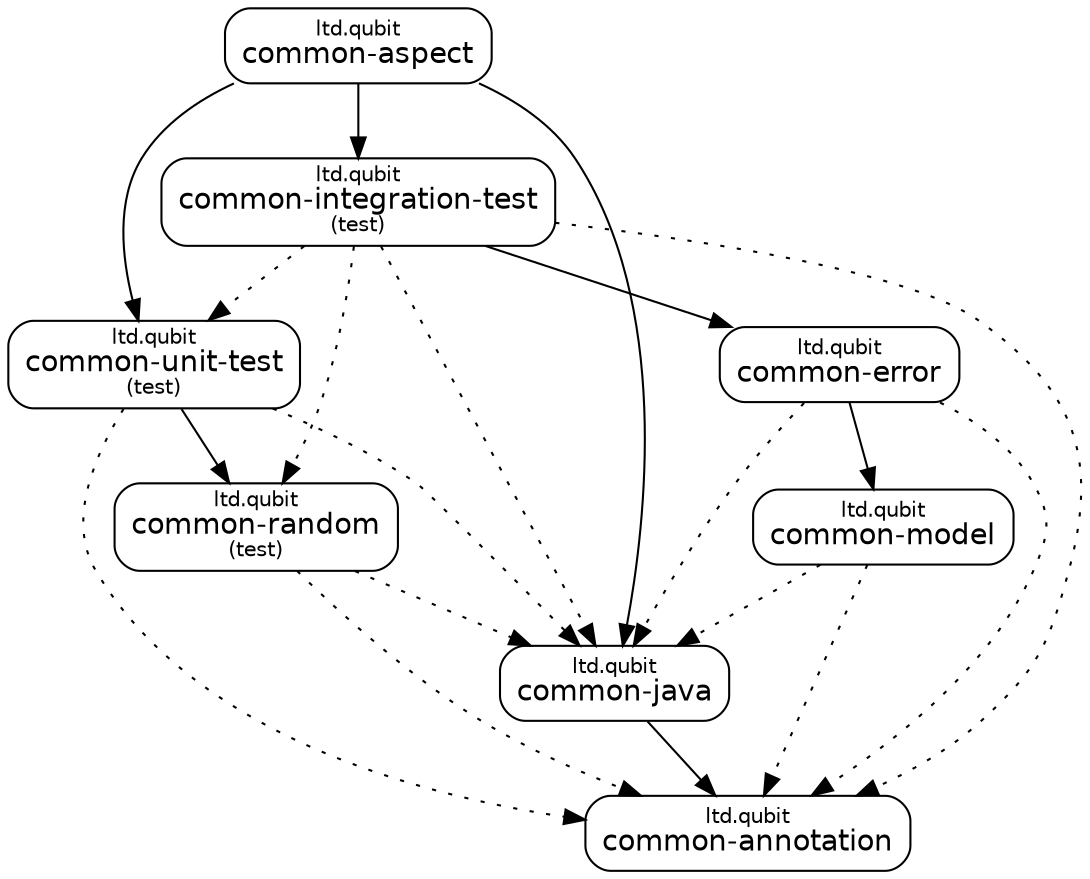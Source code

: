 digraph "common-aspect" {
  node [shape="box",style="rounded",fontname="Helvetica",fontsize="14"]
  edge [fontsize="10",fontname="Helvetica"]

  // Node Definitions:
  "ltd.qubit:common-java:jar"[label=<<font point-size="10">ltd.qubit</font><br/>common-java>]
  "ltd.qubit:common-annotation:jar"[label=<<font point-size="10">ltd.qubit</font><br/>common-annotation>]
  "ltd.qubit:common-aspect:jar"[label=<<font point-size="10">ltd.qubit</font><br/>common-aspect>]
  "ltd.qubit:common-unit-test:jar"[label=<<font point-size="10">ltd.qubit</font><br/>common-unit-test<font point-size="10"><br/>(test)</font>>]
  "ltd.qubit:common-random:jar"[label=<<font point-size="10">ltd.qubit</font><br/>common-random<font point-size="10"><br/>(test)</font>>]
  "ltd.qubit:common-integration-test:jar"[label=<<font point-size="10">ltd.qubit</font><br/>common-integration-test<font point-size="10"><br/>(test)</font>>]
  "ltd.qubit:common-error:jar"[label=<<font point-size="10">ltd.qubit</font><br/>common-error>]
  "ltd.qubit:common-model:jar"[label=<<font point-size="10">ltd.qubit</font><br/>common-model>]

  // Edge Definitions:
  "ltd.qubit:common-java:jar" -> "ltd.qubit:common-annotation:jar"
  "ltd.qubit:common-aspect:jar" -> "ltd.qubit:common-java:jar"
  "ltd.qubit:common-unit-test:jar" -> "ltd.qubit:common-annotation:jar"[style="dotted"]
  "ltd.qubit:common-unit-test:jar" -> "ltd.qubit:common-java:jar"[style="dotted"]
  "ltd.qubit:common-random:jar" -> "ltd.qubit:common-annotation:jar"[style="dotted"]
  "ltd.qubit:common-random:jar" -> "ltd.qubit:common-java:jar"[style="dotted"]
  "ltd.qubit:common-unit-test:jar" -> "ltd.qubit:common-random:jar"
  "ltd.qubit:common-aspect:jar" -> "ltd.qubit:common-unit-test:jar"
  "ltd.qubit:common-integration-test:jar" -> "ltd.qubit:common-annotation:jar"[style="dotted"]
  "ltd.qubit:common-integration-test:jar" -> "ltd.qubit:common-java:jar"[style="dotted"]
  "ltd.qubit:common-integration-test:jar" -> "ltd.qubit:common-random:jar"[style="dotted"]
  "ltd.qubit:common-integration-test:jar" -> "ltd.qubit:common-unit-test:jar"[style="dotted"]
  "ltd.qubit:common-error:jar" -> "ltd.qubit:common-annotation:jar"[style="dotted"]
  "ltd.qubit:common-error:jar" -> "ltd.qubit:common-java:jar"[style="dotted"]
  "ltd.qubit:common-model:jar" -> "ltd.qubit:common-annotation:jar"[style="dotted"]
  "ltd.qubit:common-model:jar" -> "ltd.qubit:common-java:jar"[style="dotted"]
  "ltd.qubit:common-error:jar" -> "ltd.qubit:common-model:jar"
  "ltd.qubit:common-integration-test:jar" -> "ltd.qubit:common-error:jar"
  "ltd.qubit:common-aspect:jar" -> "ltd.qubit:common-integration-test:jar"
}